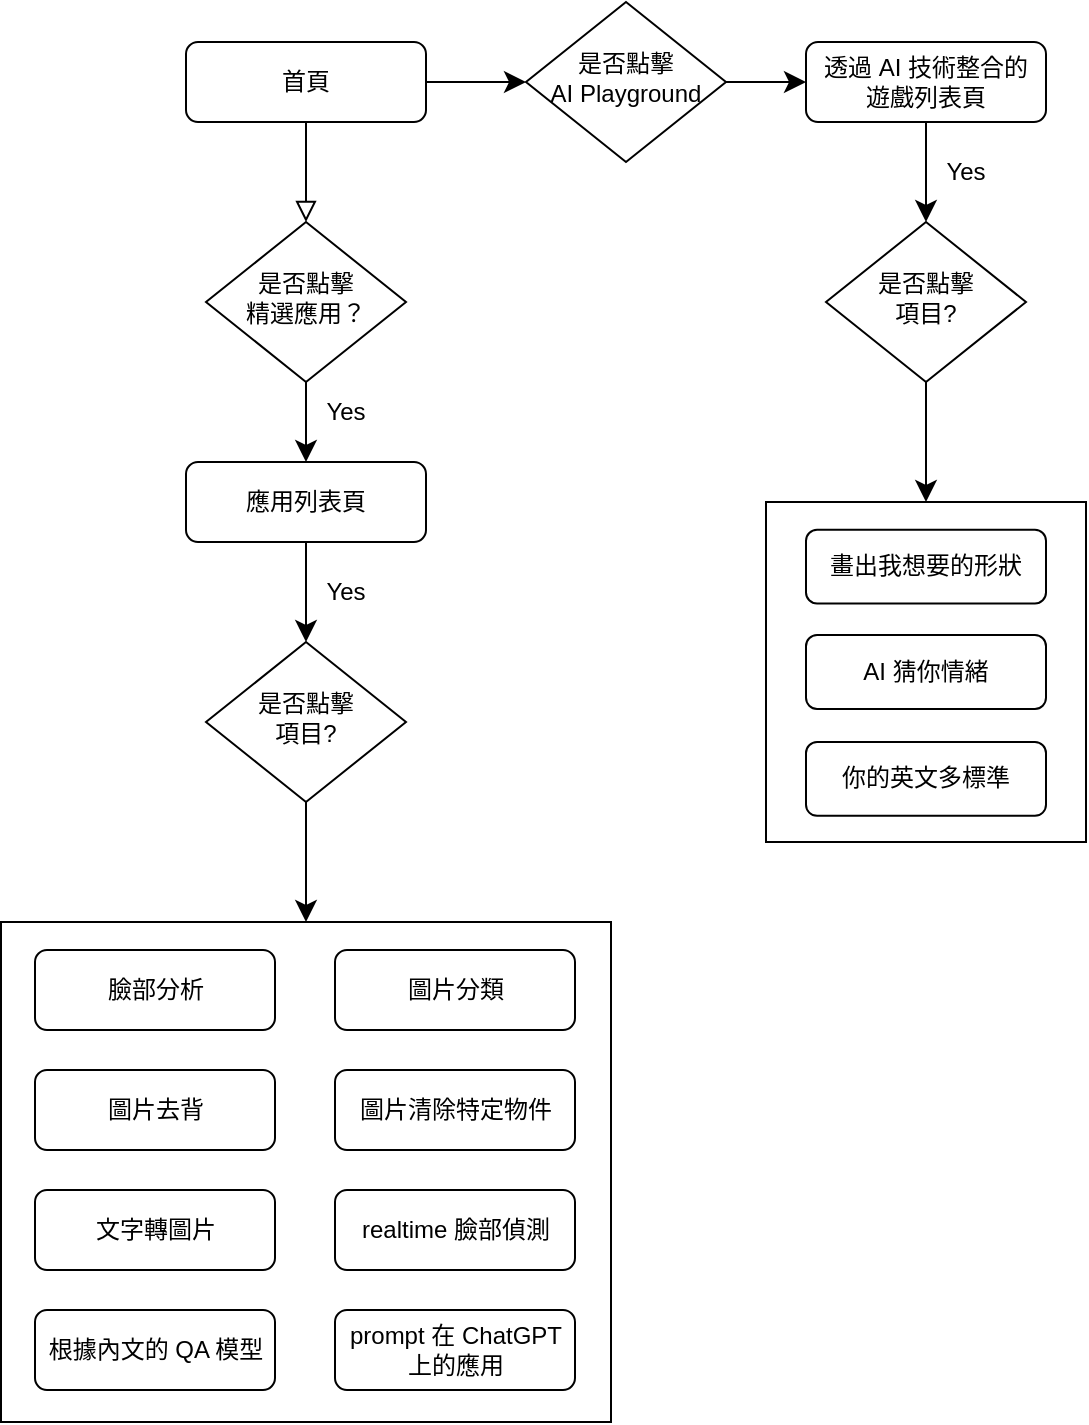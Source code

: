 <mxfile version="21.3.8" type="github">
  <diagram id="C5RBs43oDa-KdzZeNtuy" name="Page-1">
    <mxGraphModel dx="847" dy="651" grid="1" gridSize="10" guides="1" tooltips="1" connect="1" arrows="1" fold="1" page="1" pageScale="1" pageWidth="827" pageHeight="1169" math="0" shadow="0">
      <root>
        <mxCell id="WIyWlLk6GJQsqaUBKTNV-0" />
        <mxCell id="WIyWlLk6GJQsqaUBKTNV-1" parent="WIyWlLk6GJQsqaUBKTNV-0" />
        <mxCell id="WIyWlLk6GJQsqaUBKTNV-2" value="" style="rounded=0;html=1;jettySize=auto;orthogonalLoop=1;fontSize=11;endArrow=block;endFill=0;endSize=8;strokeWidth=1;shadow=0;labelBackgroundColor=none;edgeStyle=orthogonalEdgeStyle;" parent="WIyWlLk6GJQsqaUBKTNV-1" source="WIyWlLk6GJQsqaUBKTNV-3" target="WIyWlLk6GJQsqaUBKTNV-6" edge="1">
          <mxGeometry relative="1" as="geometry" />
        </mxCell>
        <mxCell id="ENmbn9L6dxske6XHu0BQ-8" value="" style="edgeStyle=none;curved=1;rounded=0;orthogonalLoop=1;jettySize=auto;html=1;fontSize=12;startSize=8;endSize=8;" parent="WIyWlLk6GJQsqaUBKTNV-1" source="WIyWlLk6GJQsqaUBKTNV-3" target="ENmbn9L6dxske6XHu0BQ-6" edge="1">
          <mxGeometry relative="1" as="geometry" />
        </mxCell>
        <mxCell id="WIyWlLk6GJQsqaUBKTNV-3" value="首頁" style="rounded=1;whiteSpace=wrap;html=1;fontSize=12;glass=0;strokeWidth=1;shadow=0;" parent="WIyWlLk6GJQsqaUBKTNV-1" vertex="1">
          <mxGeometry x="160" y="80" width="120" height="40" as="geometry" />
        </mxCell>
        <mxCell id="ENmbn9L6dxske6XHu0BQ-14" value="" style="edgeStyle=none;curved=1;rounded=0;orthogonalLoop=1;jettySize=auto;html=1;fontSize=12;startSize=8;endSize=8;" parent="WIyWlLk6GJQsqaUBKTNV-1" source="WIyWlLk6GJQsqaUBKTNV-6" target="WIyWlLk6GJQsqaUBKTNV-11" edge="1">
          <mxGeometry relative="1" as="geometry" />
        </mxCell>
        <mxCell id="WIyWlLk6GJQsqaUBKTNV-6" value="是否點擊&lt;br&gt;精選應用？" style="rhombus;whiteSpace=wrap;html=1;shadow=0;fontFamily=Helvetica;fontSize=12;align=center;strokeWidth=1;spacing=6;spacingTop=-4;" parent="WIyWlLk6GJQsqaUBKTNV-1" vertex="1">
          <mxGeometry x="170" y="170" width="100" height="80" as="geometry" />
        </mxCell>
        <mxCell id="hdifzTVistezPJ_OjFt2-1" value="" style="edgeStyle=none;curved=1;rounded=0;orthogonalLoop=1;jettySize=auto;html=1;fontSize=12;startSize=8;endSize=8;" edge="1" parent="WIyWlLk6GJQsqaUBKTNV-1" source="WIyWlLk6GJQsqaUBKTNV-11" target="hdifzTVistezPJ_OjFt2-0">
          <mxGeometry relative="1" as="geometry" />
        </mxCell>
        <mxCell id="WIyWlLk6GJQsqaUBKTNV-11" value="應用列表頁" style="rounded=1;whiteSpace=wrap;html=1;fontSize=12;glass=0;strokeWidth=1;shadow=0;" parent="WIyWlLk6GJQsqaUBKTNV-1" vertex="1">
          <mxGeometry x="160" y="290" width="120" height="40" as="geometry" />
        </mxCell>
        <mxCell id="ENmbn9L6dxske6XHu0BQ-3" value="Yes" style="text;html=1;strokeColor=none;fillColor=none;align=center;verticalAlign=middle;whiteSpace=wrap;rounded=0;" parent="WIyWlLk6GJQsqaUBKTNV-1" vertex="1">
          <mxGeometry x="210" y="250" width="60" height="30" as="geometry" />
        </mxCell>
        <mxCell id="ENmbn9L6dxske6XHu0BQ-10" value="" style="edgeStyle=none;curved=1;rounded=0;orthogonalLoop=1;jettySize=auto;html=1;fontSize=12;startSize=8;endSize=8;" parent="WIyWlLk6GJQsqaUBKTNV-1" source="ENmbn9L6dxske6XHu0BQ-6" target="ENmbn9L6dxske6XHu0BQ-9" edge="1">
          <mxGeometry relative="1" as="geometry" />
        </mxCell>
        <mxCell id="ENmbn9L6dxske6XHu0BQ-6" value="是否點擊&lt;br&gt;AI Playground" style="rhombus;whiteSpace=wrap;html=1;shadow=0;fontFamily=Helvetica;fontSize=12;align=center;strokeWidth=1;spacing=6;spacingTop=-4;" parent="WIyWlLk6GJQsqaUBKTNV-1" vertex="1">
          <mxGeometry x="330" y="60" width="100" height="80" as="geometry" />
        </mxCell>
        <mxCell id="hdifzTVistezPJ_OjFt2-16" value="" style="edgeStyle=none;curved=1;rounded=0;orthogonalLoop=1;jettySize=auto;html=1;fontSize=12;startSize=8;endSize=8;" edge="1" parent="WIyWlLk6GJQsqaUBKTNV-1" source="ENmbn9L6dxske6XHu0BQ-9" target="hdifzTVistezPJ_OjFt2-15">
          <mxGeometry relative="1" as="geometry" />
        </mxCell>
        <mxCell id="ENmbn9L6dxske6XHu0BQ-9" value="透過 AI 技術整合的&lt;br&gt;遊戲列表頁" style="rounded=1;whiteSpace=wrap;html=1;fontSize=12;glass=0;strokeWidth=1;shadow=0;" parent="WIyWlLk6GJQsqaUBKTNV-1" vertex="1">
          <mxGeometry x="470" y="80" width="120" height="40" as="geometry" />
        </mxCell>
        <mxCell id="hdifzTVistezPJ_OjFt2-28" value="" style="edgeStyle=none;curved=1;rounded=0;orthogonalLoop=1;jettySize=auto;html=1;fontSize=12;startSize=8;endSize=8;entryX=0.5;entryY=0;entryDx=0;entryDy=0;" edge="1" parent="WIyWlLk6GJQsqaUBKTNV-1" source="hdifzTVistezPJ_OjFt2-0" target="hdifzTVistezPJ_OjFt2-25">
          <mxGeometry relative="1" as="geometry" />
        </mxCell>
        <mxCell id="hdifzTVistezPJ_OjFt2-0" value="是否點擊&lt;br&gt;項目?" style="rhombus;whiteSpace=wrap;html=1;shadow=0;fontFamily=Helvetica;fontSize=12;align=center;strokeWidth=1;spacing=6;spacingTop=-4;" vertex="1" parent="WIyWlLk6GJQsqaUBKTNV-1">
          <mxGeometry x="170" y="380" width="100" height="80" as="geometry" />
        </mxCell>
        <mxCell id="hdifzTVistezPJ_OjFt2-14" value="Yes" style="text;html=1;strokeColor=none;fillColor=none;align=center;verticalAlign=middle;whiteSpace=wrap;rounded=0;" vertex="1" parent="WIyWlLk6GJQsqaUBKTNV-1">
          <mxGeometry x="210" y="340" width="60" height="30" as="geometry" />
        </mxCell>
        <mxCell id="hdifzTVistezPJ_OjFt2-24" value="" style="edgeStyle=none;curved=1;rounded=0;orthogonalLoop=1;jettySize=auto;html=1;fontSize=12;startSize=8;endSize=8;" edge="1" parent="WIyWlLk6GJQsqaUBKTNV-1" source="hdifzTVistezPJ_OjFt2-15" target="hdifzTVistezPJ_OjFt2-23">
          <mxGeometry relative="1" as="geometry" />
        </mxCell>
        <mxCell id="hdifzTVistezPJ_OjFt2-15" value="是否點擊&lt;br&gt;項目?" style="rhombus;whiteSpace=wrap;html=1;shadow=0;fontFamily=Helvetica;fontSize=12;align=center;strokeWidth=1;spacing=6;spacingTop=-4;" vertex="1" parent="WIyWlLk6GJQsqaUBKTNV-1">
          <mxGeometry x="480" y="170" width="100" height="80" as="geometry" />
        </mxCell>
        <mxCell id="hdifzTVistezPJ_OjFt2-17" value="Yes" style="text;html=1;strokeColor=none;fillColor=none;align=center;verticalAlign=middle;whiteSpace=wrap;rounded=0;" vertex="1" parent="WIyWlLk6GJQsqaUBKTNV-1">
          <mxGeometry x="520" y="130" width="60" height="30" as="geometry" />
        </mxCell>
        <mxCell id="hdifzTVistezPJ_OjFt2-29" value="" style="group" vertex="1" connectable="0" parent="WIyWlLk6GJQsqaUBKTNV-1">
          <mxGeometry x="67.5" y="520" width="305" height="250" as="geometry" />
        </mxCell>
        <mxCell id="hdifzTVistezPJ_OjFt2-25" value="" style="rounded=0;whiteSpace=wrap;html=1;fontSize=16;fillColor=none;" vertex="1" parent="hdifzTVistezPJ_OjFt2-29">
          <mxGeometry width="305" height="250" as="geometry" />
        </mxCell>
        <mxCell id="hdifzTVistezPJ_OjFt2-3" value="臉部分析" style="rounded=1;whiteSpace=wrap;html=1;fontSize=12;glass=0;strokeWidth=1;shadow=0;" vertex="1" parent="hdifzTVistezPJ_OjFt2-29">
          <mxGeometry x="17" y="14" width="120" height="40" as="geometry" />
        </mxCell>
        <mxCell id="hdifzTVistezPJ_OjFt2-4" value="圖片分類" style="rounded=1;whiteSpace=wrap;html=1;fontSize=12;glass=0;strokeWidth=1;shadow=0;" vertex="1" parent="hdifzTVistezPJ_OjFt2-29">
          <mxGeometry x="167" y="14" width="120" height="40" as="geometry" />
        </mxCell>
        <mxCell id="hdifzTVistezPJ_OjFt2-5" value="圖片去背" style="rounded=1;whiteSpace=wrap;html=1;fontSize=12;glass=0;strokeWidth=1;shadow=0;" vertex="1" parent="hdifzTVistezPJ_OjFt2-29">
          <mxGeometry x="17" y="74" width="120" height="40" as="geometry" />
        </mxCell>
        <mxCell id="hdifzTVistezPJ_OjFt2-6" value="圖片清除特定物件" style="rounded=1;whiteSpace=wrap;html=1;fontSize=12;glass=0;strokeWidth=1;shadow=0;" vertex="1" parent="hdifzTVistezPJ_OjFt2-29">
          <mxGeometry x="167" y="74" width="120" height="40" as="geometry" />
        </mxCell>
        <mxCell id="hdifzTVistezPJ_OjFt2-7" value="文字轉圖片" style="rounded=1;whiteSpace=wrap;html=1;fontSize=12;glass=0;strokeWidth=1;shadow=0;" vertex="1" parent="hdifzTVistezPJ_OjFt2-29">
          <mxGeometry x="17" y="134" width="120" height="40" as="geometry" />
        </mxCell>
        <mxCell id="hdifzTVistezPJ_OjFt2-8" value="realtime 臉部偵測" style="rounded=1;whiteSpace=wrap;html=1;fontSize=12;glass=0;strokeWidth=1;shadow=0;" vertex="1" parent="hdifzTVistezPJ_OjFt2-29">
          <mxGeometry x="167" y="134" width="120" height="40" as="geometry" />
        </mxCell>
        <mxCell id="hdifzTVistezPJ_OjFt2-9" value="根據內文的 QA 模型" style="rounded=1;whiteSpace=wrap;html=1;fontSize=12;glass=0;strokeWidth=1;shadow=0;" vertex="1" parent="hdifzTVistezPJ_OjFt2-29">
          <mxGeometry x="17" y="194" width="120" height="40" as="geometry" />
        </mxCell>
        <mxCell id="hdifzTVistezPJ_OjFt2-10" value="prompt 在 ChatGPT 上的應用" style="rounded=1;whiteSpace=wrap;html=1;fontSize=12;glass=0;strokeWidth=1;shadow=0;" vertex="1" parent="hdifzTVistezPJ_OjFt2-29">
          <mxGeometry x="167" y="194" width="120" height="40" as="geometry" />
        </mxCell>
        <mxCell id="hdifzTVistezPJ_OjFt2-32" value="" style="group" vertex="1" connectable="0" parent="WIyWlLk6GJQsqaUBKTNV-1">
          <mxGeometry x="450" y="310" width="160" height="170" as="geometry" />
        </mxCell>
        <mxCell id="hdifzTVistezPJ_OjFt2-23" value="" style="rounded=0;whiteSpace=wrap;html=1;fontSize=16;fillColor=none;" vertex="1" parent="hdifzTVistezPJ_OjFt2-32">
          <mxGeometry width="160" height="170" as="geometry" />
        </mxCell>
        <mxCell id="hdifzTVistezPJ_OjFt2-11" value="畫出我想要的形狀" style="rounded=1;whiteSpace=wrap;html=1;fontSize=12;glass=0;strokeWidth=1;shadow=0;" vertex="1" parent="hdifzTVistezPJ_OjFt2-32">
          <mxGeometry x="20" y="13.851" width="120" height="36.923" as="geometry" />
        </mxCell>
        <mxCell id="hdifzTVistezPJ_OjFt2-12" value="AI 猜你情緒" style="rounded=1;whiteSpace=wrap;html=1;fontSize=12;glass=0;strokeWidth=1;shadow=0;" vertex="1" parent="hdifzTVistezPJ_OjFt2-32">
          <mxGeometry x="20" y="66.535" width="120" height="36.923" as="geometry" />
        </mxCell>
        <mxCell id="hdifzTVistezPJ_OjFt2-31" value="你的英文多標準" style="rounded=1;whiteSpace=wrap;html=1;fontSize=12;glass=0;strokeWidth=1;shadow=0;" vertex="1" parent="hdifzTVistezPJ_OjFt2-32">
          <mxGeometry x="20" y="119.995" width="120" height="36.923" as="geometry" />
        </mxCell>
      </root>
    </mxGraphModel>
  </diagram>
</mxfile>
